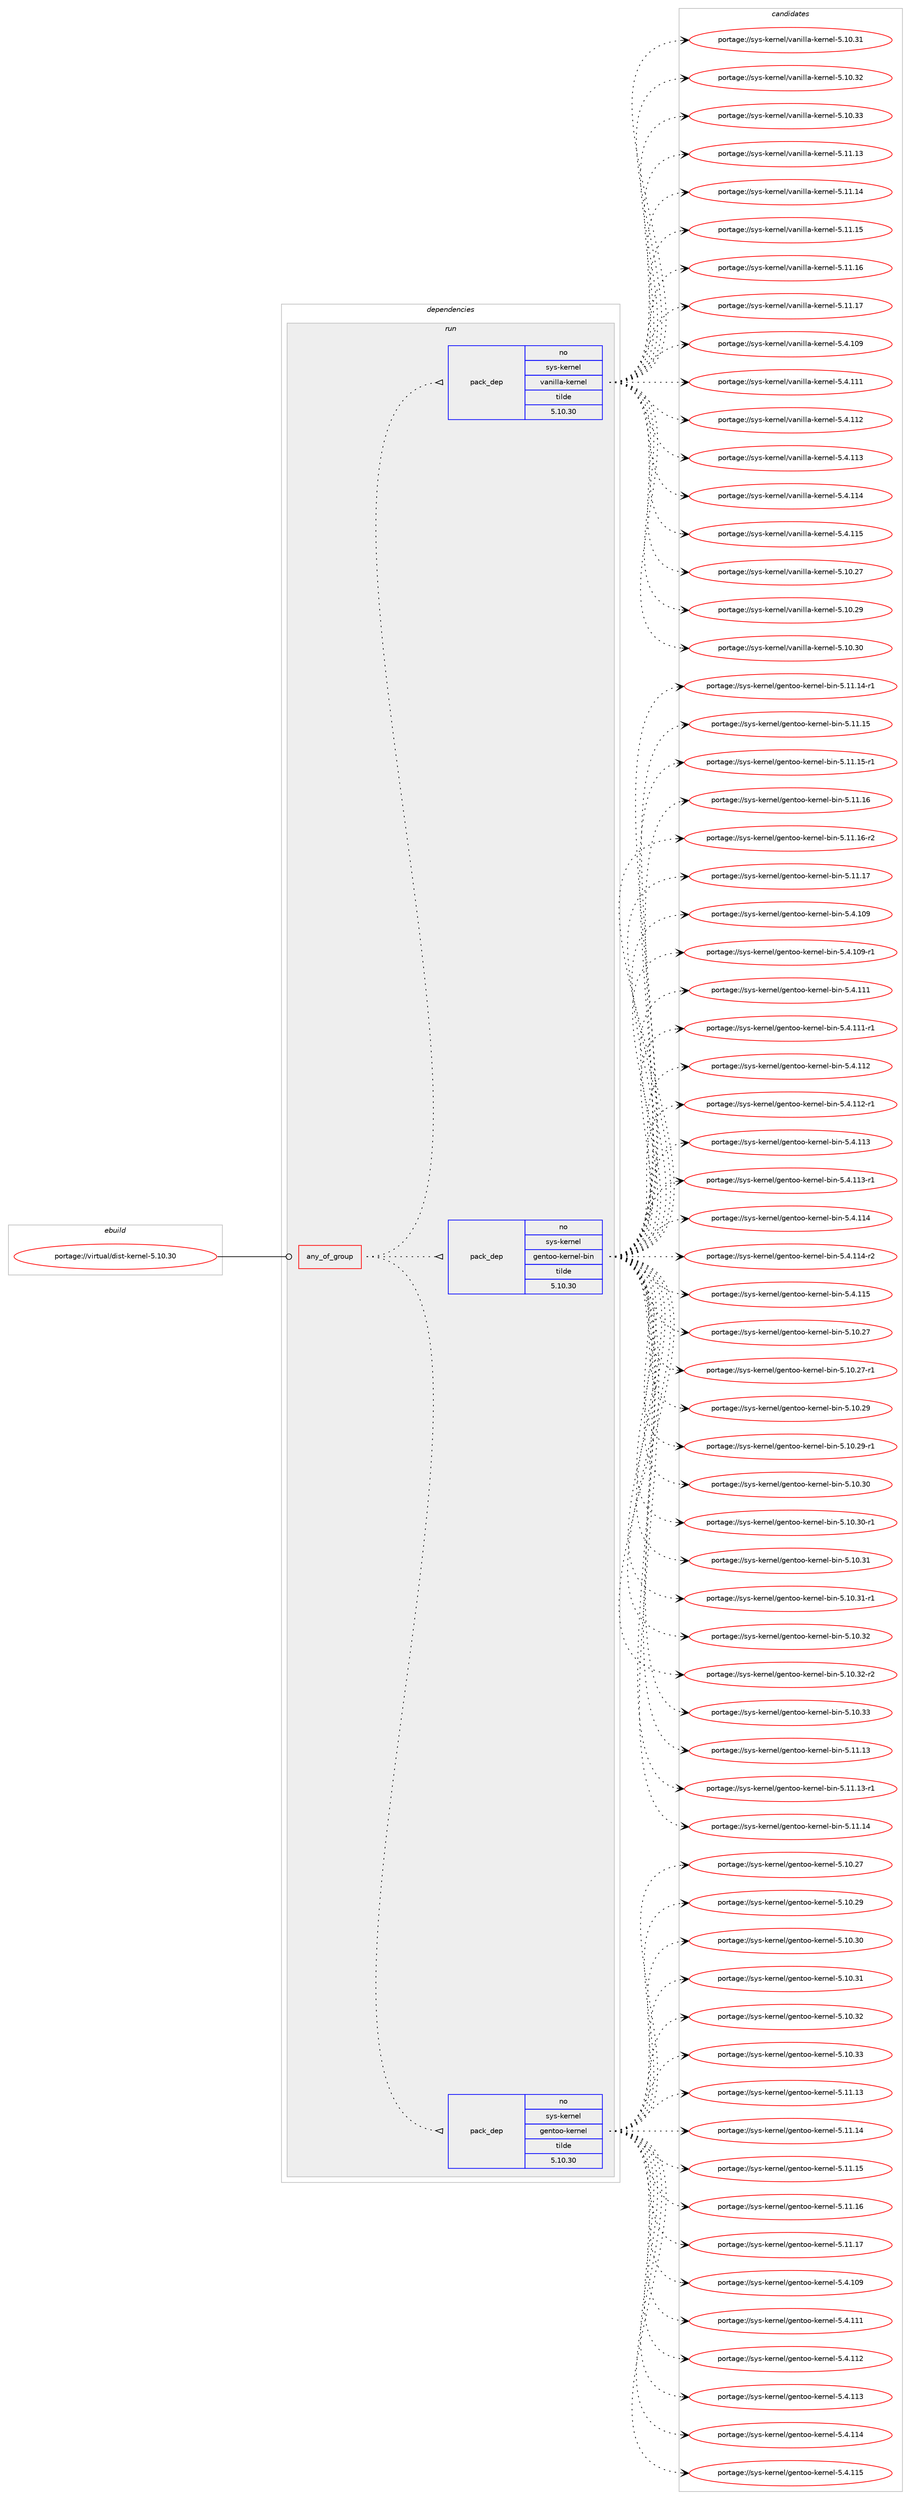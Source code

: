 digraph prolog {

# *************
# Graph options
# *************

newrank=true;
concentrate=true;
compound=true;
graph [rankdir=LR,fontname=Helvetica,fontsize=10,ranksep=1.5];#, ranksep=2.5, nodesep=0.2];
edge  [arrowhead=vee];
node  [fontname=Helvetica,fontsize=10];

# **********
# The ebuild
# **********

subgraph cluster_leftcol {
color=gray;
rank=same;
label=<<i>ebuild</i>>;
id [label="portage://virtual/dist-kernel-5.10.30", color=red, width=4, href="../virtual/dist-kernel-5.10.30.svg"];
}

# ****************
# The dependencies
# ****************

subgraph cluster_midcol {
color=gray;
label=<<i>dependencies</i>>;
subgraph cluster_compile {
fillcolor="#eeeeee";
style=filled;
label=<<i>compile</i>>;
}
subgraph cluster_compileandrun {
fillcolor="#eeeeee";
style=filled;
label=<<i>compile and run</i>>;
}
subgraph cluster_run {
fillcolor="#eeeeee";
style=filled;
label=<<i>run</i>>;
subgraph any53 {
dependency2461 [label=<<TABLE BORDER="0" CELLBORDER="1" CELLSPACING="0" CELLPADDING="4"><TR><TD CELLPADDING="10">any_of_group</TD></TR></TABLE>>, shape=none, color=red];subgraph pack1470 {
dependency2462 [label=<<TABLE BORDER="0" CELLBORDER="1" CELLSPACING="0" CELLPADDING="4" WIDTH="220"><TR><TD ROWSPAN="6" CELLPADDING="30">pack_dep</TD></TR><TR><TD WIDTH="110">no</TD></TR><TR><TD>sys-kernel</TD></TR><TR><TD>gentoo-kernel</TD></TR><TR><TD>tilde</TD></TR><TR><TD>5.10.30</TD></TR></TABLE>>, shape=none, color=blue];
}
dependency2461:e -> dependency2462:w [weight=20,style="dotted",arrowhead="oinv"];
subgraph pack1471 {
dependency2463 [label=<<TABLE BORDER="0" CELLBORDER="1" CELLSPACING="0" CELLPADDING="4" WIDTH="220"><TR><TD ROWSPAN="6" CELLPADDING="30">pack_dep</TD></TR><TR><TD WIDTH="110">no</TD></TR><TR><TD>sys-kernel</TD></TR><TR><TD>gentoo-kernel-bin</TD></TR><TR><TD>tilde</TD></TR><TR><TD>5.10.30</TD></TR></TABLE>>, shape=none, color=blue];
}
dependency2461:e -> dependency2463:w [weight=20,style="dotted",arrowhead="oinv"];
subgraph pack1472 {
dependency2464 [label=<<TABLE BORDER="0" CELLBORDER="1" CELLSPACING="0" CELLPADDING="4" WIDTH="220"><TR><TD ROWSPAN="6" CELLPADDING="30">pack_dep</TD></TR><TR><TD WIDTH="110">no</TD></TR><TR><TD>sys-kernel</TD></TR><TR><TD>vanilla-kernel</TD></TR><TR><TD>tilde</TD></TR><TR><TD>5.10.30</TD></TR></TABLE>>, shape=none, color=blue];
}
dependency2461:e -> dependency2464:w [weight=20,style="dotted",arrowhead="oinv"];
}
id:e -> dependency2461:w [weight=20,style="solid",arrowhead="odot"];
}
}

# **************
# The candidates
# **************

subgraph cluster_choices {
rank=same;
color=gray;
label=<<i>candidates</i>>;

subgraph choice1470 {
color=black;
nodesep=1;
choice1151211154510710111411010110847103101110116111111451071011141101011084553464948465055 [label="portage://sys-kernel/gentoo-kernel-5.10.27", color=red, width=4,href="../sys-kernel/gentoo-kernel-5.10.27.svg"];
choice1151211154510710111411010110847103101110116111111451071011141101011084553464948465057 [label="portage://sys-kernel/gentoo-kernel-5.10.29", color=red, width=4,href="../sys-kernel/gentoo-kernel-5.10.29.svg"];
choice1151211154510710111411010110847103101110116111111451071011141101011084553464948465148 [label="portage://sys-kernel/gentoo-kernel-5.10.30", color=red, width=4,href="../sys-kernel/gentoo-kernel-5.10.30.svg"];
choice1151211154510710111411010110847103101110116111111451071011141101011084553464948465149 [label="portage://sys-kernel/gentoo-kernel-5.10.31", color=red, width=4,href="../sys-kernel/gentoo-kernel-5.10.31.svg"];
choice1151211154510710111411010110847103101110116111111451071011141101011084553464948465150 [label="portage://sys-kernel/gentoo-kernel-5.10.32", color=red, width=4,href="../sys-kernel/gentoo-kernel-5.10.32.svg"];
choice1151211154510710111411010110847103101110116111111451071011141101011084553464948465151 [label="portage://sys-kernel/gentoo-kernel-5.10.33", color=red, width=4,href="../sys-kernel/gentoo-kernel-5.10.33.svg"];
choice1151211154510710111411010110847103101110116111111451071011141101011084553464949464951 [label="portage://sys-kernel/gentoo-kernel-5.11.13", color=red, width=4,href="../sys-kernel/gentoo-kernel-5.11.13.svg"];
choice1151211154510710111411010110847103101110116111111451071011141101011084553464949464952 [label="portage://sys-kernel/gentoo-kernel-5.11.14", color=red, width=4,href="../sys-kernel/gentoo-kernel-5.11.14.svg"];
choice1151211154510710111411010110847103101110116111111451071011141101011084553464949464953 [label="portage://sys-kernel/gentoo-kernel-5.11.15", color=red, width=4,href="../sys-kernel/gentoo-kernel-5.11.15.svg"];
choice1151211154510710111411010110847103101110116111111451071011141101011084553464949464954 [label="portage://sys-kernel/gentoo-kernel-5.11.16", color=red, width=4,href="../sys-kernel/gentoo-kernel-5.11.16.svg"];
choice1151211154510710111411010110847103101110116111111451071011141101011084553464949464955 [label="portage://sys-kernel/gentoo-kernel-5.11.17", color=red, width=4,href="../sys-kernel/gentoo-kernel-5.11.17.svg"];
choice1151211154510710111411010110847103101110116111111451071011141101011084553465246494857 [label="portage://sys-kernel/gentoo-kernel-5.4.109", color=red, width=4,href="../sys-kernel/gentoo-kernel-5.4.109.svg"];
choice1151211154510710111411010110847103101110116111111451071011141101011084553465246494949 [label="portage://sys-kernel/gentoo-kernel-5.4.111", color=red, width=4,href="../sys-kernel/gentoo-kernel-5.4.111.svg"];
choice1151211154510710111411010110847103101110116111111451071011141101011084553465246494950 [label="portage://sys-kernel/gentoo-kernel-5.4.112", color=red, width=4,href="../sys-kernel/gentoo-kernel-5.4.112.svg"];
choice1151211154510710111411010110847103101110116111111451071011141101011084553465246494951 [label="portage://sys-kernel/gentoo-kernel-5.4.113", color=red, width=4,href="../sys-kernel/gentoo-kernel-5.4.113.svg"];
choice1151211154510710111411010110847103101110116111111451071011141101011084553465246494952 [label="portage://sys-kernel/gentoo-kernel-5.4.114", color=red, width=4,href="../sys-kernel/gentoo-kernel-5.4.114.svg"];
choice1151211154510710111411010110847103101110116111111451071011141101011084553465246494953 [label="portage://sys-kernel/gentoo-kernel-5.4.115", color=red, width=4,href="../sys-kernel/gentoo-kernel-5.4.115.svg"];
dependency2462:e -> choice1151211154510710111411010110847103101110116111111451071011141101011084553464948465055:w [style=dotted,weight="100"];
dependency2462:e -> choice1151211154510710111411010110847103101110116111111451071011141101011084553464948465057:w [style=dotted,weight="100"];
dependency2462:e -> choice1151211154510710111411010110847103101110116111111451071011141101011084553464948465148:w [style=dotted,weight="100"];
dependency2462:e -> choice1151211154510710111411010110847103101110116111111451071011141101011084553464948465149:w [style=dotted,weight="100"];
dependency2462:e -> choice1151211154510710111411010110847103101110116111111451071011141101011084553464948465150:w [style=dotted,weight="100"];
dependency2462:e -> choice1151211154510710111411010110847103101110116111111451071011141101011084553464948465151:w [style=dotted,weight="100"];
dependency2462:e -> choice1151211154510710111411010110847103101110116111111451071011141101011084553464949464951:w [style=dotted,weight="100"];
dependency2462:e -> choice1151211154510710111411010110847103101110116111111451071011141101011084553464949464952:w [style=dotted,weight="100"];
dependency2462:e -> choice1151211154510710111411010110847103101110116111111451071011141101011084553464949464953:w [style=dotted,weight="100"];
dependency2462:e -> choice1151211154510710111411010110847103101110116111111451071011141101011084553464949464954:w [style=dotted,weight="100"];
dependency2462:e -> choice1151211154510710111411010110847103101110116111111451071011141101011084553464949464955:w [style=dotted,weight="100"];
dependency2462:e -> choice1151211154510710111411010110847103101110116111111451071011141101011084553465246494857:w [style=dotted,weight="100"];
dependency2462:e -> choice1151211154510710111411010110847103101110116111111451071011141101011084553465246494949:w [style=dotted,weight="100"];
dependency2462:e -> choice1151211154510710111411010110847103101110116111111451071011141101011084553465246494950:w [style=dotted,weight="100"];
dependency2462:e -> choice1151211154510710111411010110847103101110116111111451071011141101011084553465246494951:w [style=dotted,weight="100"];
dependency2462:e -> choice1151211154510710111411010110847103101110116111111451071011141101011084553465246494952:w [style=dotted,weight="100"];
dependency2462:e -> choice1151211154510710111411010110847103101110116111111451071011141101011084553465246494953:w [style=dotted,weight="100"];
}
subgraph choice1471 {
color=black;
nodesep=1;
choice11512111545107101114110101108471031011101161111114510710111411010110845981051104553464948465055 [label="portage://sys-kernel/gentoo-kernel-bin-5.10.27", color=red, width=4,href="../sys-kernel/gentoo-kernel-bin-5.10.27.svg"];
choice115121115451071011141101011084710310111011611111145107101114110101108459810511045534649484650554511449 [label="portage://sys-kernel/gentoo-kernel-bin-5.10.27-r1", color=red, width=4,href="../sys-kernel/gentoo-kernel-bin-5.10.27-r1.svg"];
choice11512111545107101114110101108471031011101161111114510710111411010110845981051104553464948465057 [label="portage://sys-kernel/gentoo-kernel-bin-5.10.29", color=red, width=4,href="../sys-kernel/gentoo-kernel-bin-5.10.29.svg"];
choice115121115451071011141101011084710310111011611111145107101114110101108459810511045534649484650574511449 [label="portage://sys-kernel/gentoo-kernel-bin-5.10.29-r1", color=red, width=4,href="../sys-kernel/gentoo-kernel-bin-5.10.29-r1.svg"];
choice11512111545107101114110101108471031011101161111114510710111411010110845981051104553464948465148 [label="portage://sys-kernel/gentoo-kernel-bin-5.10.30", color=red, width=4,href="../sys-kernel/gentoo-kernel-bin-5.10.30.svg"];
choice115121115451071011141101011084710310111011611111145107101114110101108459810511045534649484651484511449 [label="portage://sys-kernel/gentoo-kernel-bin-5.10.30-r1", color=red, width=4,href="../sys-kernel/gentoo-kernel-bin-5.10.30-r1.svg"];
choice11512111545107101114110101108471031011101161111114510710111411010110845981051104553464948465149 [label="portage://sys-kernel/gentoo-kernel-bin-5.10.31", color=red, width=4,href="../sys-kernel/gentoo-kernel-bin-5.10.31.svg"];
choice115121115451071011141101011084710310111011611111145107101114110101108459810511045534649484651494511449 [label="portage://sys-kernel/gentoo-kernel-bin-5.10.31-r1", color=red, width=4,href="../sys-kernel/gentoo-kernel-bin-5.10.31-r1.svg"];
choice11512111545107101114110101108471031011101161111114510710111411010110845981051104553464948465150 [label="portage://sys-kernel/gentoo-kernel-bin-5.10.32", color=red, width=4,href="../sys-kernel/gentoo-kernel-bin-5.10.32.svg"];
choice115121115451071011141101011084710310111011611111145107101114110101108459810511045534649484651504511450 [label="portage://sys-kernel/gentoo-kernel-bin-5.10.32-r2", color=red, width=4,href="../sys-kernel/gentoo-kernel-bin-5.10.32-r2.svg"];
choice11512111545107101114110101108471031011101161111114510710111411010110845981051104553464948465151 [label="portage://sys-kernel/gentoo-kernel-bin-5.10.33", color=red, width=4,href="../sys-kernel/gentoo-kernel-bin-5.10.33.svg"];
choice11512111545107101114110101108471031011101161111114510710111411010110845981051104553464949464951 [label="portage://sys-kernel/gentoo-kernel-bin-5.11.13", color=red, width=4,href="../sys-kernel/gentoo-kernel-bin-5.11.13.svg"];
choice115121115451071011141101011084710310111011611111145107101114110101108459810511045534649494649514511449 [label="portage://sys-kernel/gentoo-kernel-bin-5.11.13-r1", color=red, width=4,href="../sys-kernel/gentoo-kernel-bin-5.11.13-r1.svg"];
choice11512111545107101114110101108471031011101161111114510710111411010110845981051104553464949464952 [label="portage://sys-kernel/gentoo-kernel-bin-5.11.14", color=red, width=4,href="../sys-kernel/gentoo-kernel-bin-5.11.14.svg"];
choice115121115451071011141101011084710310111011611111145107101114110101108459810511045534649494649524511449 [label="portage://sys-kernel/gentoo-kernel-bin-5.11.14-r1", color=red, width=4,href="../sys-kernel/gentoo-kernel-bin-5.11.14-r1.svg"];
choice11512111545107101114110101108471031011101161111114510710111411010110845981051104553464949464953 [label="portage://sys-kernel/gentoo-kernel-bin-5.11.15", color=red, width=4,href="../sys-kernel/gentoo-kernel-bin-5.11.15.svg"];
choice115121115451071011141101011084710310111011611111145107101114110101108459810511045534649494649534511449 [label="portage://sys-kernel/gentoo-kernel-bin-5.11.15-r1", color=red, width=4,href="../sys-kernel/gentoo-kernel-bin-5.11.15-r1.svg"];
choice11512111545107101114110101108471031011101161111114510710111411010110845981051104553464949464954 [label="portage://sys-kernel/gentoo-kernel-bin-5.11.16", color=red, width=4,href="../sys-kernel/gentoo-kernel-bin-5.11.16.svg"];
choice115121115451071011141101011084710310111011611111145107101114110101108459810511045534649494649544511450 [label="portage://sys-kernel/gentoo-kernel-bin-5.11.16-r2", color=red, width=4,href="../sys-kernel/gentoo-kernel-bin-5.11.16-r2.svg"];
choice11512111545107101114110101108471031011101161111114510710111411010110845981051104553464949464955 [label="portage://sys-kernel/gentoo-kernel-bin-5.11.17", color=red, width=4,href="../sys-kernel/gentoo-kernel-bin-5.11.17.svg"];
choice11512111545107101114110101108471031011101161111114510710111411010110845981051104553465246494857 [label="portage://sys-kernel/gentoo-kernel-bin-5.4.109", color=red, width=4,href="../sys-kernel/gentoo-kernel-bin-5.4.109.svg"];
choice115121115451071011141101011084710310111011611111145107101114110101108459810511045534652464948574511449 [label="portage://sys-kernel/gentoo-kernel-bin-5.4.109-r1", color=red, width=4,href="../sys-kernel/gentoo-kernel-bin-5.4.109-r1.svg"];
choice11512111545107101114110101108471031011101161111114510710111411010110845981051104553465246494949 [label="portage://sys-kernel/gentoo-kernel-bin-5.4.111", color=red, width=4,href="../sys-kernel/gentoo-kernel-bin-5.4.111.svg"];
choice115121115451071011141101011084710310111011611111145107101114110101108459810511045534652464949494511449 [label="portage://sys-kernel/gentoo-kernel-bin-5.4.111-r1", color=red, width=4,href="../sys-kernel/gentoo-kernel-bin-5.4.111-r1.svg"];
choice11512111545107101114110101108471031011101161111114510710111411010110845981051104553465246494950 [label="portage://sys-kernel/gentoo-kernel-bin-5.4.112", color=red, width=4,href="../sys-kernel/gentoo-kernel-bin-5.4.112.svg"];
choice115121115451071011141101011084710310111011611111145107101114110101108459810511045534652464949504511449 [label="portage://sys-kernel/gentoo-kernel-bin-5.4.112-r1", color=red, width=4,href="../sys-kernel/gentoo-kernel-bin-5.4.112-r1.svg"];
choice11512111545107101114110101108471031011101161111114510710111411010110845981051104553465246494951 [label="portage://sys-kernel/gentoo-kernel-bin-5.4.113", color=red, width=4,href="../sys-kernel/gentoo-kernel-bin-5.4.113.svg"];
choice115121115451071011141101011084710310111011611111145107101114110101108459810511045534652464949514511449 [label="portage://sys-kernel/gentoo-kernel-bin-5.4.113-r1", color=red, width=4,href="../sys-kernel/gentoo-kernel-bin-5.4.113-r1.svg"];
choice11512111545107101114110101108471031011101161111114510710111411010110845981051104553465246494952 [label="portage://sys-kernel/gentoo-kernel-bin-5.4.114", color=red, width=4,href="../sys-kernel/gentoo-kernel-bin-5.4.114.svg"];
choice115121115451071011141101011084710310111011611111145107101114110101108459810511045534652464949524511450 [label="portage://sys-kernel/gentoo-kernel-bin-5.4.114-r2", color=red, width=4,href="../sys-kernel/gentoo-kernel-bin-5.4.114-r2.svg"];
choice11512111545107101114110101108471031011101161111114510710111411010110845981051104553465246494953 [label="portage://sys-kernel/gentoo-kernel-bin-5.4.115", color=red, width=4,href="../sys-kernel/gentoo-kernel-bin-5.4.115.svg"];
dependency2463:e -> choice11512111545107101114110101108471031011101161111114510710111411010110845981051104553464948465055:w [style=dotted,weight="100"];
dependency2463:e -> choice115121115451071011141101011084710310111011611111145107101114110101108459810511045534649484650554511449:w [style=dotted,weight="100"];
dependency2463:e -> choice11512111545107101114110101108471031011101161111114510710111411010110845981051104553464948465057:w [style=dotted,weight="100"];
dependency2463:e -> choice115121115451071011141101011084710310111011611111145107101114110101108459810511045534649484650574511449:w [style=dotted,weight="100"];
dependency2463:e -> choice11512111545107101114110101108471031011101161111114510710111411010110845981051104553464948465148:w [style=dotted,weight="100"];
dependency2463:e -> choice115121115451071011141101011084710310111011611111145107101114110101108459810511045534649484651484511449:w [style=dotted,weight="100"];
dependency2463:e -> choice11512111545107101114110101108471031011101161111114510710111411010110845981051104553464948465149:w [style=dotted,weight="100"];
dependency2463:e -> choice115121115451071011141101011084710310111011611111145107101114110101108459810511045534649484651494511449:w [style=dotted,weight="100"];
dependency2463:e -> choice11512111545107101114110101108471031011101161111114510710111411010110845981051104553464948465150:w [style=dotted,weight="100"];
dependency2463:e -> choice115121115451071011141101011084710310111011611111145107101114110101108459810511045534649484651504511450:w [style=dotted,weight="100"];
dependency2463:e -> choice11512111545107101114110101108471031011101161111114510710111411010110845981051104553464948465151:w [style=dotted,weight="100"];
dependency2463:e -> choice11512111545107101114110101108471031011101161111114510710111411010110845981051104553464949464951:w [style=dotted,weight="100"];
dependency2463:e -> choice115121115451071011141101011084710310111011611111145107101114110101108459810511045534649494649514511449:w [style=dotted,weight="100"];
dependency2463:e -> choice11512111545107101114110101108471031011101161111114510710111411010110845981051104553464949464952:w [style=dotted,weight="100"];
dependency2463:e -> choice115121115451071011141101011084710310111011611111145107101114110101108459810511045534649494649524511449:w [style=dotted,weight="100"];
dependency2463:e -> choice11512111545107101114110101108471031011101161111114510710111411010110845981051104553464949464953:w [style=dotted,weight="100"];
dependency2463:e -> choice115121115451071011141101011084710310111011611111145107101114110101108459810511045534649494649534511449:w [style=dotted,weight="100"];
dependency2463:e -> choice11512111545107101114110101108471031011101161111114510710111411010110845981051104553464949464954:w [style=dotted,weight="100"];
dependency2463:e -> choice115121115451071011141101011084710310111011611111145107101114110101108459810511045534649494649544511450:w [style=dotted,weight="100"];
dependency2463:e -> choice11512111545107101114110101108471031011101161111114510710111411010110845981051104553464949464955:w [style=dotted,weight="100"];
dependency2463:e -> choice11512111545107101114110101108471031011101161111114510710111411010110845981051104553465246494857:w [style=dotted,weight="100"];
dependency2463:e -> choice115121115451071011141101011084710310111011611111145107101114110101108459810511045534652464948574511449:w [style=dotted,weight="100"];
dependency2463:e -> choice11512111545107101114110101108471031011101161111114510710111411010110845981051104553465246494949:w [style=dotted,weight="100"];
dependency2463:e -> choice115121115451071011141101011084710310111011611111145107101114110101108459810511045534652464949494511449:w [style=dotted,weight="100"];
dependency2463:e -> choice11512111545107101114110101108471031011101161111114510710111411010110845981051104553465246494950:w [style=dotted,weight="100"];
dependency2463:e -> choice115121115451071011141101011084710310111011611111145107101114110101108459810511045534652464949504511449:w [style=dotted,weight="100"];
dependency2463:e -> choice11512111545107101114110101108471031011101161111114510710111411010110845981051104553465246494951:w [style=dotted,weight="100"];
dependency2463:e -> choice115121115451071011141101011084710310111011611111145107101114110101108459810511045534652464949514511449:w [style=dotted,weight="100"];
dependency2463:e -> choice11512111545107101114110101108471031011101161111114510710111411010110845981051104553465246494952:w [style=dotted,weight="100"];
dependency2463:e -> choice115121115451071011141101011084710310111011611111145107101114110101108459810511045534652464949524511450:w [style=dotted,weight="100"];
dependency2463:e -> choice11512111545107101114110101108471031011101161111114510710111411010110845981051104553465246494953:w [style=dotted,weight="100"];
}
subgraph choice1472 {
color=black;
nodesep=1;
choice11512111545107101114110101108471189711010510810897451071011141101011084553464948465055 [label="portage://sys-kernel/vanilla-kernel-5.10.27", color=red, width=4,href="../sys-kernel/vanilla-kernel-5.10.27.svg"];
choice11512111545107101114110101108471189711010510810897451071011141101011084553464948465057 [label="portage://sys-kernel/vanilla-kernel-5.10.29", color=red, width=4,href="../sys-kernel/vanilla-kernel-5.10.29.svg"];
choice11512111545107101114110101108471189711010510810897451071011141101011084553464948465148 [label="portage://sys-kernel/vanilla-kernel-5.10.30", color=red, width=4,href="../sys-kernel/vanilla-kernel-5.10.30.svg"];
choice11512111545107101114110101108471189711010510810897451071011141101011084553464948465149 [label="portage://sys-kernel/vanilla-kernel-5.10.31", color=red, width=4,href="../sys-kernel/vanilla-kernel-5.10.31.svg"];
choice11512111545107101114110101108471189711010510810897451071011141101011084553464948465150 [label="portage://sys-kernel/vanilla-kernel-5.10.32", color=red, width=4,href="../sys-kernel/vanilla-kernel-5.10.32.svg"];
choice11512111545107101114110101108471189711010510810897451071011141101011084553464948465151 [label="portage://sys-kernel/vanilla-kernel-5.10.33", color=red, width=4,href="../sys-kernel/vanilla-kernel-5.10.33.svg"];
choice11512111545107101114110101108471189711010510810897451071011141101011084553464949464951 [label="portage://sys-kernel/vanilla-kernel-5.11.13", color=red, width=4,href="../sys-kernel/vanilla-kernel-5.11.13.svg"];
choice11512111545107101114110101108471189711010510810897451071011141101011084553464949464952 [label="portage://sys-kernel/vanilla-kernel-5.11.14", color=red, width=4,href="../sys-kernel/vanilla-kernel-5.11.14.svg"];
choice11512111545107101114110101108471189711010510810897451071011141101011084553464949464953 [label="portage://sys-kernel/vanilla-kernel-5.11.15", color=red, width=4,href="../sys-kernel/vanilla-kernel-5.11.15.svg"];
choice11512111545107101114110101108471189711010510810897451071011141101011084553464949464954 [label="portage://sys-kernel/vanilla-kernel-5.11.16", color=red, width=4,href="../sys-kernel/vanilla-kernel-5.11.16.svg"];
choice11512111545107101114110101108471189711010510810897451071011141101011084553464949464955 [label="portage://sys-kernel/vanilla-kernel-5.11.17", color=red, width=4,href="../sys-kernel/vanilla-kernel-5.11.17.svg"];
choice11512111545107101114110101108471189711010510810897451071011141101011084553465246494857 [label="portage://sys-kernel/vanilla-kernel-5.4.109", color=red, width=4,href="../sys-kernel/vanilla-kernel-5.4.109.svg"];
choice11512111545107101114110101108471189711010510810897451071011141101011084553465246494949 [label="portage://sys-kernel/vanilla-kernel-5.4.111", color=red, width=4,href="../sys-kernel/vanilla-kernel-5.4.111.svg"];
choice11512111545107101114110101108471189711010510810897451071011141101011084553465246494950 [label="portage://sys-kernel/vanilla-kernel-5.4.112", color=red, width=4,href="../sys-kernel/vanilla-kernel-5.4.112.svg"];
choice11512111545107101114110101108471189711010510810897451071011141101011084553465246494951 [label="portage://sys-kernel/vanilla-kernel-5.4.113", color=red, width=4,href="../sys-kernel/vanilla-kernel-5.4.113.svg"];
choice11512111545107101114110101108471189711010510810897451071011141101011084553465246494952 [label="portage://sys-kernel/vanilla-kernel-5.4.114", color=red, width=4,href="../sys-kernel/vanilla-kernel-5.4.114.svg"];
choice11512111545107101114110101108471189711010510810897451071011141101011084553465246494953 [label="portage://sys-kernel/vanilla-kernel-5.4.115", color=red, width=4,href="../sys-kernel/vanilla-kernel-5.4.115.svg"];
dependency2464:e -> choice11512111545107101114110101108471189711010510810897451071011141101011084553464948465055:w [style=dotted,weight="100"];
dependency2464:e -> choice11512111545107101114110101108471189711010510810897451071011141101011084553464948465057:w [style=dotted,weight="100"];
dependency2464:e -> choice11512111545107101114110101108471189711010510810897451071011141101011084553464948465148:w [style=dotted,weight="100"];
dependency2464:e -> choice11512111545107101114110101108471189711010510810897451071011141101011084553464948465149:w [style=dotted,weight="100"];
dependency2464:e -> choice11512111545107101114110101108471189711010510810897451071011141101011084553464948465150:w [style=dotted,weight="100"];
dependency2464:e -> choice11512111545107101114110101108471189711010510810897451071011141101011084553464948465151:w [style=dotted,weight="100"];
dependency2464:e -> choice11512111545107101114110101108471189711010510810897451071011141101011084553464949464951:w [style=dotted,weight="100"];
dependency2464:e -> choice11512111545107101114110101108471189711010510810897451071011141101011084553464949464952:w [style=dotted,weight="100"];
dependency2464:e -> choice11512111545107101114110101108471189711010510810897451071011141101011084553464949464953:w [style=dotted,weight="100"];
dependency2464:e -> choice11512111545107101114110101108471189711010510810897451071011141101011084553464949464954:w [style=dotted,weight="100"];
dependency2464:e -> choice11512111545107101114110101108471189711010510810897451071011141101011084553464949464955:w [style=dotted,weight="100"];
dependency2464:e -> choice11512111545107101114110101108471189711010510810897451071011141101011084553465246494857:w [style=dotted,weight="100"];
dependency2464:e -> choice11512111545107101114110101108471189711010510810897451071011141101011084553465246494949:w [style=dotted,weight="100"];
dependency2464:e -> choice11512111545107101114110101108471189711010510810897451071011141101011084553465246494950:w [style=dotted,weight="100"];
dependency2464:e -> choice11512111545107101114110101108471189711010510810897451071011141101011084553465246494951:w [style=dotted,weight="100"];
dependency2464:e -> choice11512111545107101114110101108471189711010510810897451071011141101011084553465246494952:w [style=dotted,weight="100"];
dependency2464:e -> choice11512111545107101114110101108471189711010510810897451071011141101011084553465246494953:w [style=dotted,weight="100"];
}
}

}
